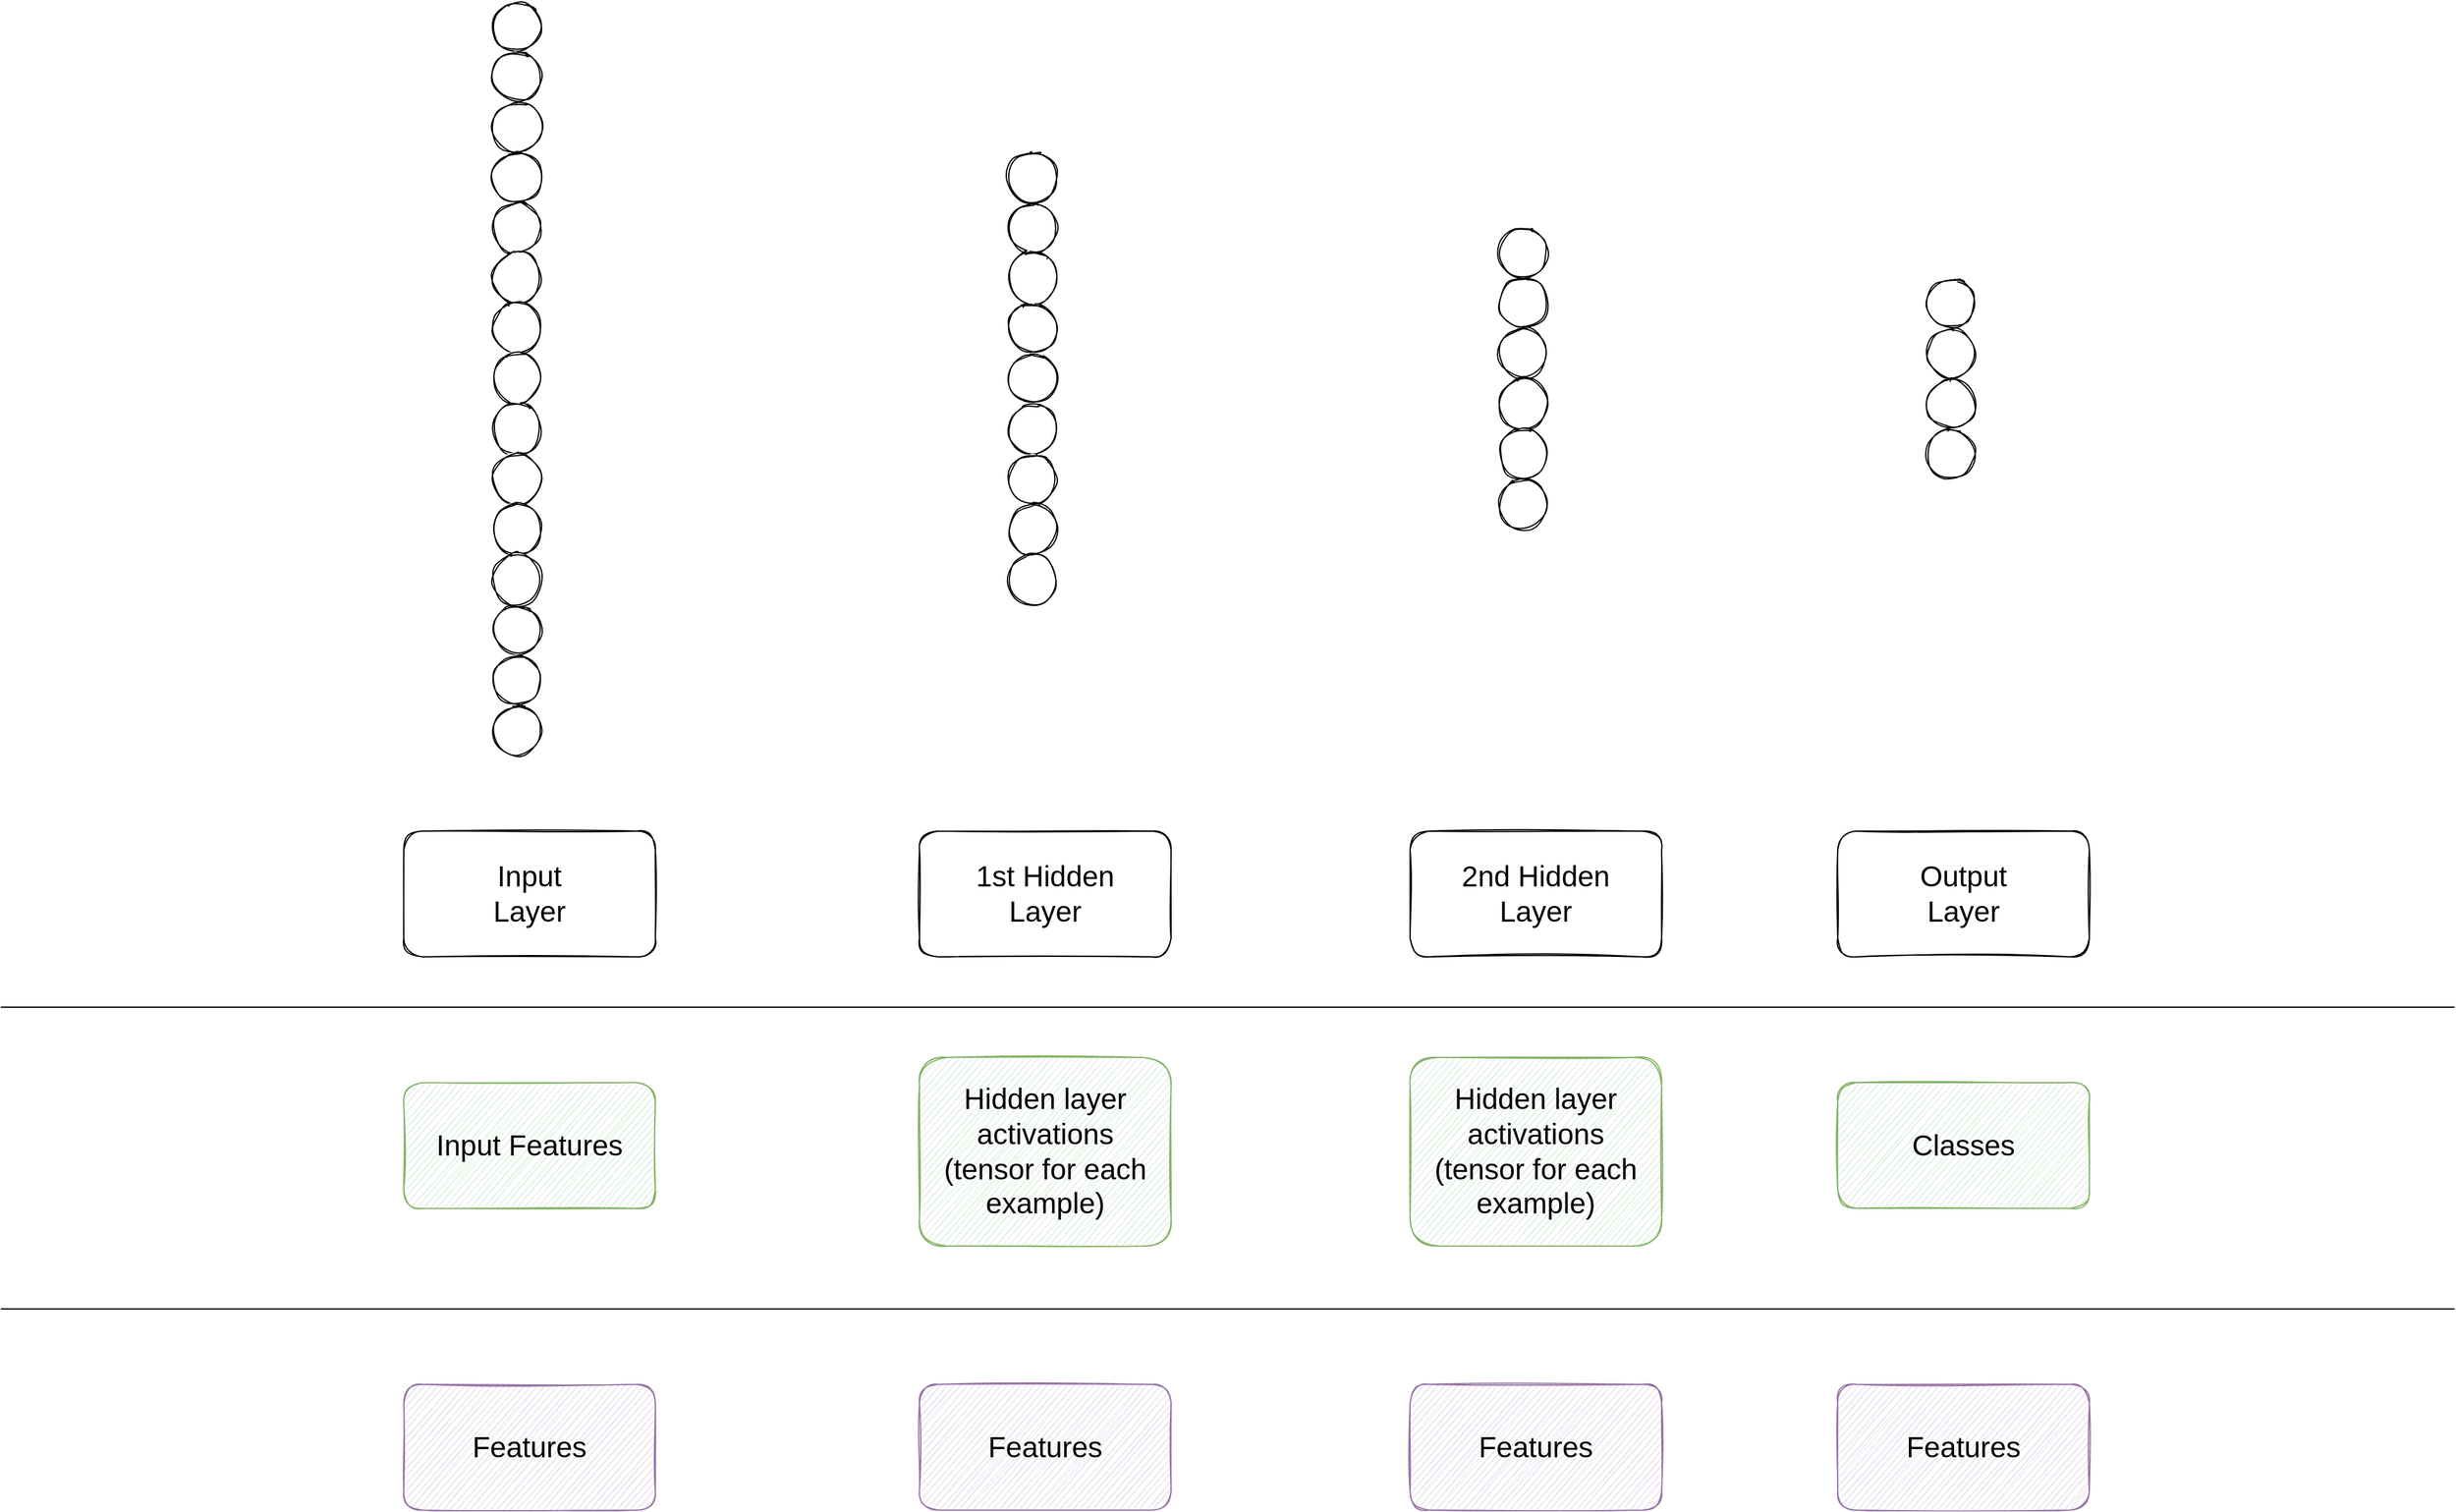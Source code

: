 <mxfile version="14.4.3" type="device"><diagram id="rtL7KAdAeVyrRClAxsEQ" name="Page-1"><mxGraphModel dx="2880" dy="792" grid="1" gridSize="10" guides="1" tooltips="1" connect="1" arrows="1" fold="1" page="0" pageScale="1" pageWidth="1169" pageHeight="827" math="0" shadow="0"><root><mxCell id="0"/><mxCell id="1" parent="0"/><mxCell id="dAf92m6qGlB8HMVNay0y-136" value="" style="ellipse;whiteSpace=wrap;html=1;sketch=1;rounded=1;" parent="1" vertex="1"><mxGeometry x="-40" y="800" width="40" height="40" as="geometry"/></mxCell><mxCell id="dAf92m6qGlB8HMVNay0y-137" value="" style="ellipse;whiteSpace=wrap;html=1;sketch=1;rounded=1;" parent="1" vertex="1"><mxGeometry x="-40" y="840" width="40" height="40" as="geometry"/></mxCell><mxCell id="dAf92m6qGlB8HMVNay0y-138" value="" style="ellipse;whiteSpace=wrap;html=1;sketch=1;rounded=1;" parent="1" vertex="1"><mxGeometry x="-40" y="880" width="40" height="40" as="geometry"/></mxCell><mxCell id="dAf92m6qGlB8HMVNay0y-139" value="" style="ellipse;whiteSpace=wrap;html=1;sketch=1;rounded=1;" parent="1" vertex="1"><mxGeometry x="-40" y="920" width="40" height="40" as="geometry"/></mxCell><mxCell id="dAf92m6qGlB8HMVNay0y-140" value="" style="ellipse;whiteSpace=wrap;html=1;sketch=1;rounded=1;" parent="1" vertex="1"><mxGeometry x="-40" y="960" width="40" height="40" as="geometry"/></mxCell><mxCell id="dAf92m6qGlB8HMVNay0y-141" value="" style="ellipse;whiteSpace=wrap;html=1;sketch=1;rounded=1;" parent="1" vertex="1"><mxGeometry x="-40" y="1000" width="40" height="40" as="geometry"/></mxCell><mxCell id="dAf92m6qGlB8HMVNay0y-142" value="" style="ellipse;whiteSpace=wrap;html=1;sketch=1;rounded=1;" parent="1" vertex="1"><mxGeometry x="-40" y="1040" width="40" height="40" as="geometry"/></mxCell><mxCell id="dAf92m6qGlB8HMVNay0y-143" value="" style="ellipse;whiteSpace=wrap;html=1;sketch=1;rounded=1;" parent="1" vertex="1"><mxGeometry x="-40" y="1080" width="40" height="40" as="geometry"/></mxCell><mxCell id="dAf92m6qGlB8HMVNay0y-144" value="" style="ellipse;whiteSpace=wrap;html=1;sketch=1;rounded=1;" parent="1" vertex="1"><mxGeometry x="-40" y="1120" width="40" height="40" as="geometry"/></mxCell><mxCell id="dAf92m6qGlB8HMVNay0y-145" value="" style="ellipse;whiteSpace=wrap;html=1;sketch=1;rounded=1;" parent="1" vertex="1"><mxGeometry x="-40" y="1160" width="40" height="40" as="geometry"/></mxCell><mxCell id="dAf92m6qGlB8HMVNay0y-146" value="" style="ellipse;whiteSpace=wrap;html=1;sketch=1;rounded=1;" parent="1" vertex="1"><mxGeometry x="-40" y="1200" width="40" height="40" as="geometry"/></mxCell><mxCell id="dAf92m6qGlB8HMVNay0y-159" value="" style="ellipse;whiteSpace=wrap;html=1;sketch=1;rounded=1;" parent="1" vertex="1"><mxGeometry x="370" y="800" width="40" height="40" as="geometry"/></mxCell><mxCell id="dAf92m6qGlB8HMVNay0y-160" value="" style="ellipse;whiteSpace=wrap;html=1;sketch=1;rounded=1;" parent="1" vertex="1"><mxGeometry x="370" y="840" width="40" height="40" as="geometry"/></mxCell><mxCell id="dAf92m6qGlB8HMVNay0y-161" value="" style="ellipse;whiteSpace=wrap;html=1;sketch=1;rounded=1;" parent="1" vertex="1"><mxGeometry x="370" y="880" width="40" height="40" as="geometry"/></mxCell><mxCell id="dAf92m6qGlB8HMVNay0y-162" value="" style="ellipse;whiteSpace=wrap;html=1;sketch=1;rounded=1;" parent="1" vertex="1"><mxGeometry x="370" y="920" width="40" height="40" as="geometry"/></mxCell><mxCell id="dAf92m6qGlB8HMVNay0y-163" value="" style="ellipse;whiteSpace=wrap;html=1;sketch=1;rounded=1;" parent="1" vertex="1"><mxGeometry x="370" y="960" width="40" height="40" as="geometry"/></mxCell><mxCell id="dAf92m6qGlB8HMVNay0y-164" value="" style="ellipse;whiteSpace=wrap;html=1;sketch=1;rounded=1;" parent="1" vertex="1"><mxGeometry x="370" y="1000" width="40" height="40" as="geometry"/></mxCell><mxCell id="dAf92m6qGlB8HMVNay0y-165" value="" style="ellipse;whiteSpace=wrap;html=1;sketch=1;rounded=1;" parent="1" vertex="1"><mxGeometry x="370" y="1040" width="40" height="40" as="geometry"/></mxCell><mxCell id="dAf92m6qGlB8HMVNay0y-166" value="" style="ellipse;whiteSpace=wrap;html=1;sketch=1;rounded=1;" parent="1" vertex="1"><mxGeometry x="370" y="1080" width="40" height="40" as="geometry"/></mxCell><mxCell id="dAf92m6qGlB8HMVNay0y-180" value="" style="ellipse;whiteSpace=wrap;html=1;sketch=1;rounded=1;" parent="1" vertex="1"><mxGeometry x="760" y="820" width="40" height="40" as="geometry"/></mxCell><mxCell id="dAf92m6qGlB8HMVNay0y-181" value="" style="ellipse;whiteSpace=wrap;html=1;sketch=1;rounded=1;" parent="1" vertex="1"><mxGeometry x="760" y="860" width="40" height="40" as="geometry"/></mxCell><mxCell id="dAf92m6qGlB8HMVNay0y-182" value="" style="ellipse;whiteSpace=wrap;html=1;sketch=1;rounded=1;" parent="1" vertex="1"><mxGeometry x="760" y="900" width="40" height="40" as="geometry"/></mxCell><mxCell id="dAf92m6qGlB8HMVNay0y-183" value="" style="ellipse;whiteSpace=wrap;html=1;sketch=1;rounded=1;" parent="1" vertex="1"><mxGeometry x="760" y="940" width="40" height="40" as="geometry"/></mxCell><mxCell id="dAf92m6qGlB8HMVNay0y-184" value="" style="ellipse;whiteSpace=wrap;html=1;sketch=1;rounded=1;" parent="1" vertex="1"><mxGeometry x="760" y="980" width="40" height="40" as="geometry"/></mxCell><mxCell id="dAf92m6qGlB8HMVNay0y-185" value="" style="ellipse;whiteSpace=wrap;html=1;sketch=1;rounded=1;" parent="1" vertex="1"><mxGeometry x="760" y="1020" width="40" height="40" as="geometry"/></mxCell><mxCell id="dAf92m6qGlB8HMVNay0y-202" value="" style="ellipse;whiteSpace=wrap;html=1;sketch=1;rounded=1;" parent="1" vertex="1"><mxGeometry x="1100" y="860" width="40" height="40" as="geometry"/></mxCell><mxCell id="dAf92m6qGlB8HMVNay0y-203" value="" style="ellipse;whiteSpace=wrap;html=1;sketch=1;rounded=1;" parent="1" vertex="1"><mxGeometry x="1100" y="900" width="40" height="40" as="geometry"/></mxCell><mxCell id="dAf92m6qGlB8HMVNay0y-204" value="" style="ellipse;whiteSpace=wrap;html=1;sketch=1;rounded=1;" parent="1" vertex="1"><mxGeometry x="1100" y="940" width="40" height="40" as="geometry"/></mxCell><mxCell id="dAf92m6qGlB8HMVNay0y-205" value="" style="ellipse;whiteSpace=wrap;html=1;sketch=1;rounded=1;" parent="1" vertex="1"><mxGeometry x="1100" y="980" width="40" height="40" as="geometry"/></mxCell><mxCell id="dAf92m6qGlB8HMVNay0y-2517" value="&lt;font style=&quot;font-size: 23px;&quot;&gt;Input Features&lt;br style=&quot;font-size: 23px;&quot;&gt;&lt;/font&gt;" style="whiteSpace=wrap;html=1;fontSize=23;sketch=1;rounded=1;fillColor=#d5e8d4;strokeColor=#82b366;" parent="1" vertex="1"><mxGeometry x="-110" y="1500" width="200" height="100" as="geometry"/></mxCell><mxCell id="dAf92m6qGlB8HMVNay0y-2518" value="&lt;font style=&quot;font-size: 23px;&quot;&gt;Classes&lt;br style=&quot;font-size: 23px;&quot;&gt;&lt;/font&gt;" style="whiteSpace=wrap;html=1;fontSize=23;sketch=1;rounded=1;fillColor=#d5e8d4;strokeColor=#82b366;" parent="1" vertex="1"><mxGeometry x="1030" y="1500" width="200" height="100" as="geometry"/></mxCell><mxCell id="dAf92m6qGlB8HMVNay0y-2520" value="&lt;font style=&quot;font-size: 23px&quot;&gt;Hidden layer activations&lt;br&gt;(tensor for each example)&lt;br style=&quot;font-size: 23px&quot;&gt;&lt;/font&gt;" style="whiteSpace=wrap;html=1;fontSize=23;sketch=1;rounded=1;fillColor=#d5e8d4;strokeColor=#82b366;" parent="1" vertex="1"><mxGeometry x="300" y="1480" width="200" height="150" as="geometry"/></mxCell><mxCell id="dAf92m6qGlB8HMVNay0y-2522" value="" style="endArrow=none;html=1;fontSize=23;sketch=1;curved=1;" parent="1" edge="1"><mxGeometry width="50" height="50" relative="1" as="geometry"><mxPoint x="-430" y="1440" as="sourcePoint"/><mxPoint x="1520" y="1440" as="targetPoint"/></mxGeometry></mxCell><mxCell id="dAf92m6qGlB8HMVNay0y-2530" value="&lt;font style=&quot;font-size: 23px;&quot;&gt;Input&lt;br style=&quot;font-size: 23px;&quot;&gt;Layer&lt;br style=&quot;font-size: 23px;&quot;&gt;&lt;/font&gt;" style="whiteSpace=wrap;html=1;fontSize=23;sketch=1;rounded=1;" parent="1" vertex="1"><mxGeometry x="-110" y="1300" width="200" height="100" as="geometry"/></mxCell><mxCell id="dAf92m6qGlB8HMVNay0y-2531" value="&lt;font style=&quot;font-size: 23px;&quot;&gt;Output&lt;br style=&quot;font-size: 23px;&quot;&gt;Layer&lt;br style=&quot;font-size: 23px;&quot;&gt;&lt;/font&gt;" style="whiteSpace=wrap;html=1;fontSize=23;sketch=1;rounded=1;" parent="1" vertex="1"><mxGeometry x="1030" y="1300" width="200" height="100" as="geometry"/></mxCell><mxCell id="dAf92m6qGlB8HMVNay0y-2532" value="&lt;font style=&quot;font-size: 23px;&quot;&gt;1st Hidden &lt;br style=&quot;font-size: 23px;&quot;&gt;Layer&lt;br style=&quot;font-size: 23px;&quot;&gt;&lt;/font&gt;" style="whiteSpace=wrap;html=1;fontSize=23;sketch=1;rounded=1;" parent="1" vertex="1"><mxGeometry x="300" y="1300" width="200" height="100" as="geometry"/></mxCell><mxCell id="dAf92m6qGlB8HMVNay0y-2533" value="&lt;font style=&quot;font-size: 23px;&quot;&gt;2nd Hidden &lt;br style=&quot;font-size: 23px;&quot;&gt;Layer&lt;br style=&quot;font-size: 23px;&quot;&gt;&lt;/font&gt;" style="whiteSpace=wrap;html=1;fontSize=23;sketch=1;rounded=1;" parent="1" vertex="1"><mxGeometry x="690" y="1300" width="200" height="100" as="geometry"/></mxCell><mxCell id="osPz6IxL2KRXes6RBBJT-3" value="" style="ellipse;whiteSpace=wrap;html=1;sketch=1;rounded=1;" vertex="1" parent="1"><mxGeometry x="-40" y="640" width="40" height="40" as="geometry"/></mxCell><mxCell id="osPz6IxL2KRXes6RBBJT-4" value="" style="ellipse;whiteSpace=wrap;html=1;sketch=1;rounded=1;" vertex="1" parent="1"><mxGeometry x="-40" y="680" width="40" height="40" as="geometry"/></mxCell><mxCell id="osPz6IxL2KRXes6RBBJT-5" value="" style="ellipse;whiteSpace=wrap;html=1;sketch=1;rounded=1;" vertex="1" parent="1"><mxGeometry x="-40" y="720" width="40" height="40" as="geometry"/></mxCell><mxCell id="osPz6IxL2KRXes6RBBJT-6" value="" style="ellipse;whiteSpace=wrap;html=1;sketch=1;rounded=1;" vertex="1" parent="1"><mxGeometry x="-40" y="760" width="40" height="40" as="geometry"/></mxCell><mxCell id="osPz6IxL2KRXes6RBBJT-8" value="" style="ellipse;whiteSpace=wrap;html=1;sketch=1;rounded=1;" vertex="1" parent="1"><mxGeometry x="370" y="760" width="40" height="40" as="geometry"/></mxCell><mxCell id="osPz6IxL2KRXes6RBBJT-9" value="&lt;font style=&quot;font-size: 23px&quot;&gt;Features&lt;br style=&quot;font-size: 23px&quot;&gt;&lt;/font&gt;" style="whiteSpace=wrap;html=1;fontSize=23;sketch=1;rounded=1;fillColor=#e1d5e7;strokeColor=#9673a6;" vertex="1" parent="1"><mxGeometry x="300" y="1740" width="200" height="100" as="geometry"/></mxCell><mxCell id="osPz6IxL2KRXes6RBBJT-10" value="&lt;font style=&quot;font-size: 23px&quot;&gt;Features&lt;br style=&quot;font-size: 23px&quot;&gt;&lt;/font&gt;" style="whiteSpace=wrap;html=1;fontSize=23;sketch=1;rounded=1;fillColor=#e1d5e7;strokeColor=#9673a6;" vertex="1" parent="1"><mxGeometry x="690" y="1740" width="200" height="100" as="geometry"/></mxCell><mxCell id="osPz6IxL2KRXes6RBBJT-11" value="&lt;font style=&quot;font-size: 23px&quot;&gt;Features&lt;br style=&quot;font-size: 23px&quot;&gt;&lt;/font&gt;" style="whiteSpace=wrap;html=1;fontSize=23;sketch=1;rounded=1;fillColor=#e1d5e7;strokeColor=#9673a6;" vertex="1" parent="1"><mxGeometry x="1030" y="1740" width="200" height="100" as="geometry"/></mxCell><mxCell id="osPz6IxL2KRXes6RBBJT-12" value="" style="endArrow=none;html=1;fontSize=23;sketch=1;curved=1;" edge="1" parent="1"><mxGeometry width="50" height="50" relative="1" as="geometry"><mxPoint x="-430" y="1680" as="sourcePoint"/><mxPoint x="1520" y="1680" as="targetPoint"/></mxGeometry></mxCell><mxCell id="osPz6IxL2KRXes6RBBJT-13" value="&lt;font style=&quot;font-size: 23px&quot;&gt;Features&lt;br style=&quot;font-size: 23px&quot;&gt;&lt;/font&gt;" style="whiteSpace=wrap;html=1;fontSize=23;sketch=1;rounded=1;fillColor=#e1d5e7;strokeColor=#9673a6;" vertex="1" parent="1"><mxGeometry x="-110" y="1740" width="200" height="100" as="geometry"/></mxCell><mxCell id="osPz6IxL2KRXes6RBBJT-14" value="&lt;font style=&quot;font-size: 23px&quot;&gt;Hidden layer activations&lt;br&gt;(tensor for each example)&lt;br style=&quot;font-size: 23px&quot;&gt;&lt;/font&gt;" style="whiteSpace=wrap;html=1;fontSize=23;sketch=1;rounded=1;fillColor=#d5e8d4;strokeColor=#82b366;" vertex="1" parent="1"><mxGeometry x="690" y="1480" width="200" height="150" as="geometry"/></mxCell></root></mxGraphModel></diagram></mxfile>
